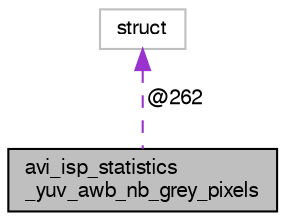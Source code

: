digraph "avi_isp_statistics_yuv_awb_nb_grey_pixels"
{
  edge [fontname="FreeSans",fontsize="10",labelfontname="FreeSans",labelfontsize="10"];
  node [fontname="FreeSans",fontsize="10",shape=record];
  Node1 [label="avi_isp_statistics\l_yuv_awb_nb_grey_pixels",height=0.2,width=0.4,color="black", fillcolor="grey75", style="filled", fontcolor="black"];
  Node2 -> Node1 [dir="back",color="darkorchid3",fontsize="10",style="dashed",label=" @262" ,fontname="FreeSans"];
  Node2 [label="struct",height=0.2,width=0.4,color="grey75", fillcolor="white", style="filled"];
}
